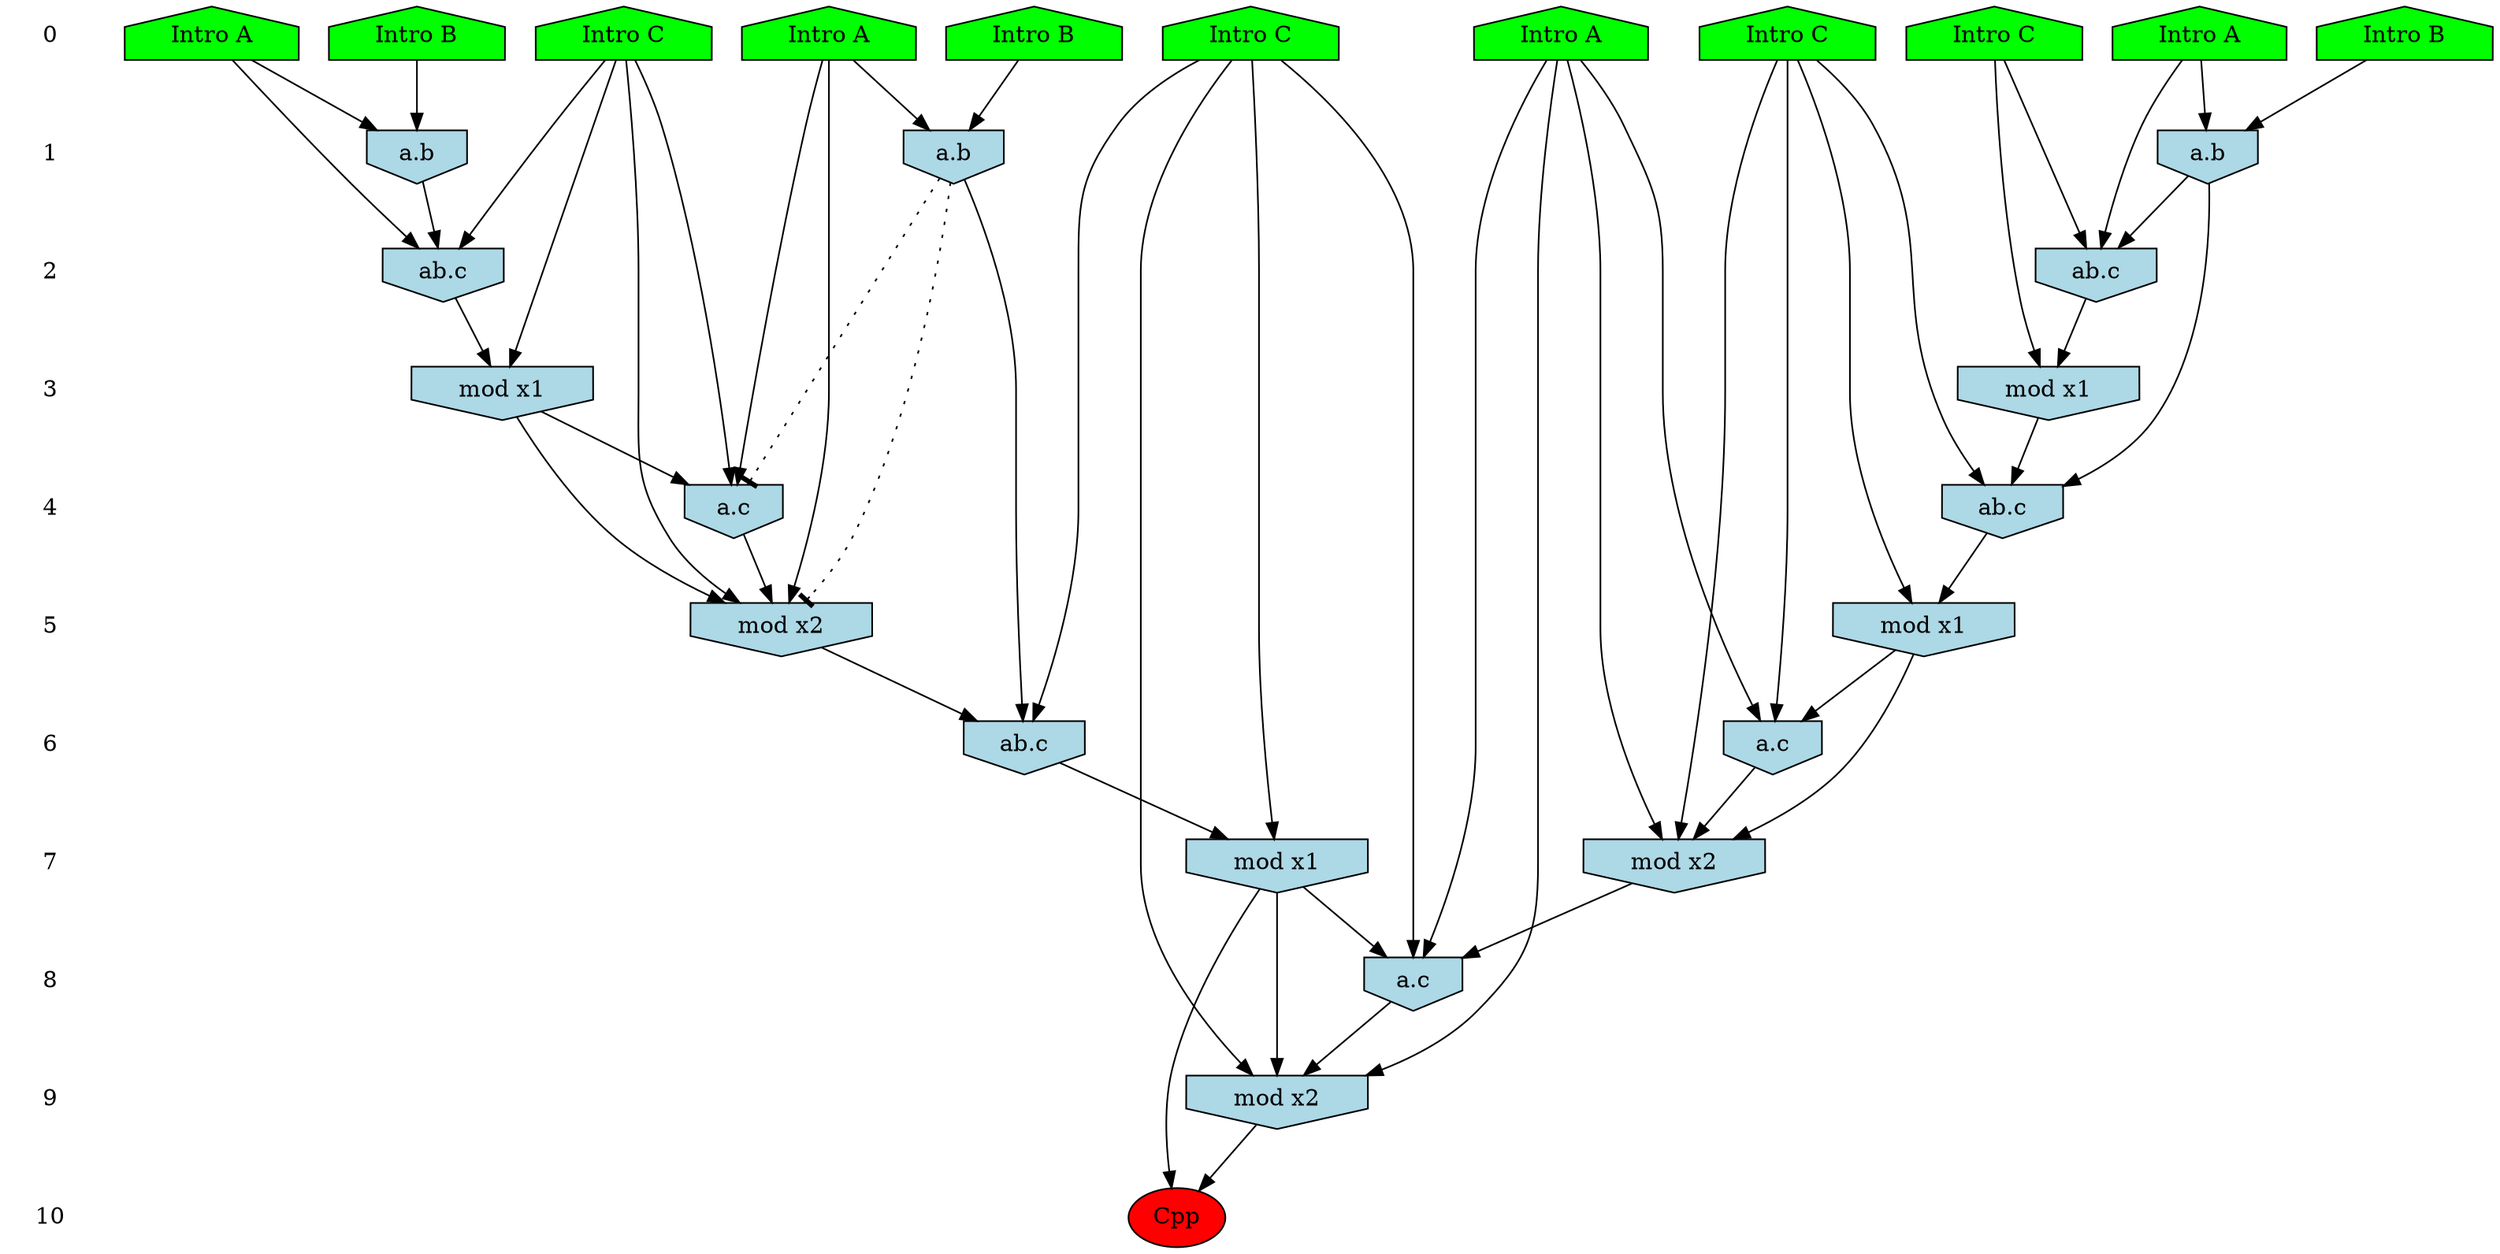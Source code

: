 /* Compression of 1 causal flows obtained in average at 1.526643E+01 t.u */
/* Compressed causal flows were: [2530] */
digraph G{
 ranksep=.5 ; 
{ rank = same ; "0" [shape=plaintext] ; node_1 [label ="Intro B", shape=house, style=filled, fillcolor=green] ;
node_2 [label ="Intro A", shape=house, style=filled, fillcolor=green] ;
node_3 [label ="Intro B", shape=house, style=filled, fillcolor=green] ;
node_4 [label ="Intro A", shape=house, style=filled, fillcolor=green] ;
node_5 [label ="Intro B", shape=house, style=filled, fillcolor=green] ;
node_6 [label ="Intro A", shape=house, style=filled, fillcolor=green] ;
node_7 [label ="Intro A", shape=house, style=filled, fillcolor=green] ;
node_8 [label ="Intro C", shape=house, style=filled, fillcolor=green] ;
node_9 [label ="Intro C", shape=house, style=filled, fillcolor=green] ;
node_10 [label ="Intro C", shape=house, style=filled, fillcolor=green] ;
node_11 [label ="Intro C", shape=house, style=filled, fillcolor=green] ;
}
{ rank = same ; "1" [shape=plaintext] ; node_12 [label="a.b", shape=invhouse, style=filled, fillcolor = lightblue] ;
node_17 [label="a.b", shape=invhouse, style=filled, fillcolor = lightblue] ;
node_23 [label="a.b", shape=invhouse, style=filled, fillcolor = lightblue] ;
}
{ rank = same ; "2" [shape=plaintext] ; node_13 [label="ab.c", shape=invhouse, style=filled, fillcolor = lightblue] ;
node_18 [label="ab.c", shape=invhouse, style=filled, fillcolor = lightblue] ;
}
{ rank = same ; "3" [shape=plaintext] ; node_14 [label="mod x1", shape=invhouse, style=filled, fillcolor = lightblue] ;
node_19 [label="mod x1", shape=invhouse, style=filled, fillcolor = lightblue] ;
}
{ rank = same ; "4" [shape=plaintext] ; node_15 [label="a.c", shape=invhouse, style=filled, fillcolor = lightblue] ;
node_20 [label="ab.c", shape=invhouse, style=filled, fillcolor = lightblue] ;
}
{ rank = same ; "5" [shape=plaintext] ; node_16 [label="mod x2", shape=invhouse, style=filled, fillcolor = lightblue] ;
node_21 [label="mod x1", shape=invhouse, style=filled, fillcolor = lightblue] ;
}
{ rank = same ; "6" [shape=plaintext] ; node_22 [label="a.c", shape=invhouse, style=filled, fillcolor = lightblue] ;
node_24 [label="ab.c", shape=invhouse, style=filled, fillcolor = lightblue] ;
}
{ rank = same ; "7" [shape=plaintext] ; node_25 [label="mod x1", shape=invhouse, style=filled, fillcolor = lightblue] ;
node_26 [label="mod x2", shape=invhouse, style=filled, fillcolor = lightblue] ;
}
{ rank = same ; "8" [shape=plaintext] ; node_27 [label="a.c", shape=invhouse, style=filled, fillcolor = lightblue] ;
}
{ rank = same ; "9" [shape=plaintext] ; node_28 [label="mod x2", shape=invhouse, style=filled, fillcolor = lightblue] ;
}
{ rank = same ; "10" [shape=plaintext] ; node_29 [label ="Cpp", style=filled, fillcolor=red] ;
}
"0" -> "1" [style="invis"]; 
"1" -> "2" [style="invis"]; 
"2" -> "3" [style="invis"]; 
"3" -> "4" [style="invis"]; 
"4" -> "5" [style="invis"]; 
"5" -> "6" [style="invis"]; 
"6" -> "7" [style="invis"]; 
"7" -> "8" [style="invis"]; 
"8" -> "9" [style="invis"]; 
"9" -> "10" [style="invis"]; 
node_2 -> node_12
node_3 -> node_12
node_2 -> node_13
node_9 -> node_13
node_12 -> node_13
node_9 -> node_14
node_13 -> node_14
node_4 -> node_15
node_9 -> node_15
node_14 -> node_15
node_4 -> node_16
node_9 -> node_16
node_14 -> node_16
node_15 -> node_16
node_1 -> node_17
node_6 -> node_17
node_6 -> node_18
node_8 -> node_18
node_17 -> node_18
node_8 -> node_19
node_18 -> node_19
node_10 -> node_20
node_17 -> node_20
node_19 -> node_20
node_10 -> node_21
node_20 -> node_21
node_7 -> node_22
node_10 -> node_22
node_21 -> node_22
node_4 -> node_23
node_5 -> node_23
node_11 -> node_24
node_16 -> node_24
node_23 -> node_24
node_11 -> node_25
node_24 -> node_25
node_7 -> node_26
node_10 -> node_26
node_21 -> node_26
node_22 -> node_26
node_7 -> node_27
node_11 -> node_27
node_25 -> node_27
node_26 -> node_27
node_7 -> node_28
node_11 -> node_28
node_25 -> node_28
node_27 -> node_28
node_25 -> node_29
node_28 -> node_29
node_23 -> node_16 [style=dotted, arrowhead = tee] 
node_23 -> node_15 [style=dotted, arrowhead = tee] 
}
/*
 Dot generation time: 0.000150
*/